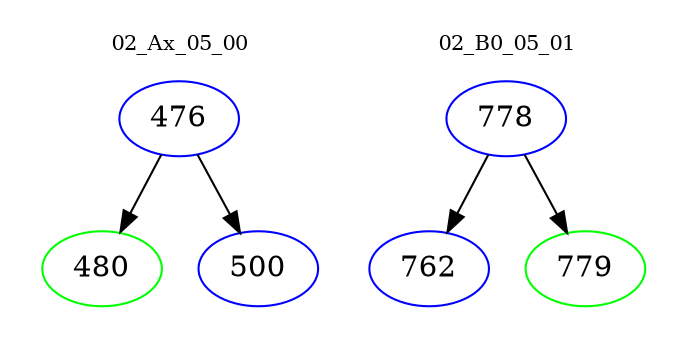 digraph{
subgraph cluster_0 {
color = white
label = "02_Ax_05_00";
fontsize=10;
T0_476 [label="476", color="blue"]
T0_476 -> T0_480 [color="black"]
T0_480 [label="480", color="green"]
T0_476 -> T0_500 [color="black"]
T0_500 [label="500", color="blue"]
}
subgraph cluster_1 {
color = white
label = "02_B0_05_01";
fontsize=10;
T1_778 [label="778", color="blue"]
T1_778 -> T1_762 [color="black"]
T1_762 [label="762", color="blue"]
T1_778 -> T1_779 [color="black"]
T1_779 [label="779", color="green"]
}
}
